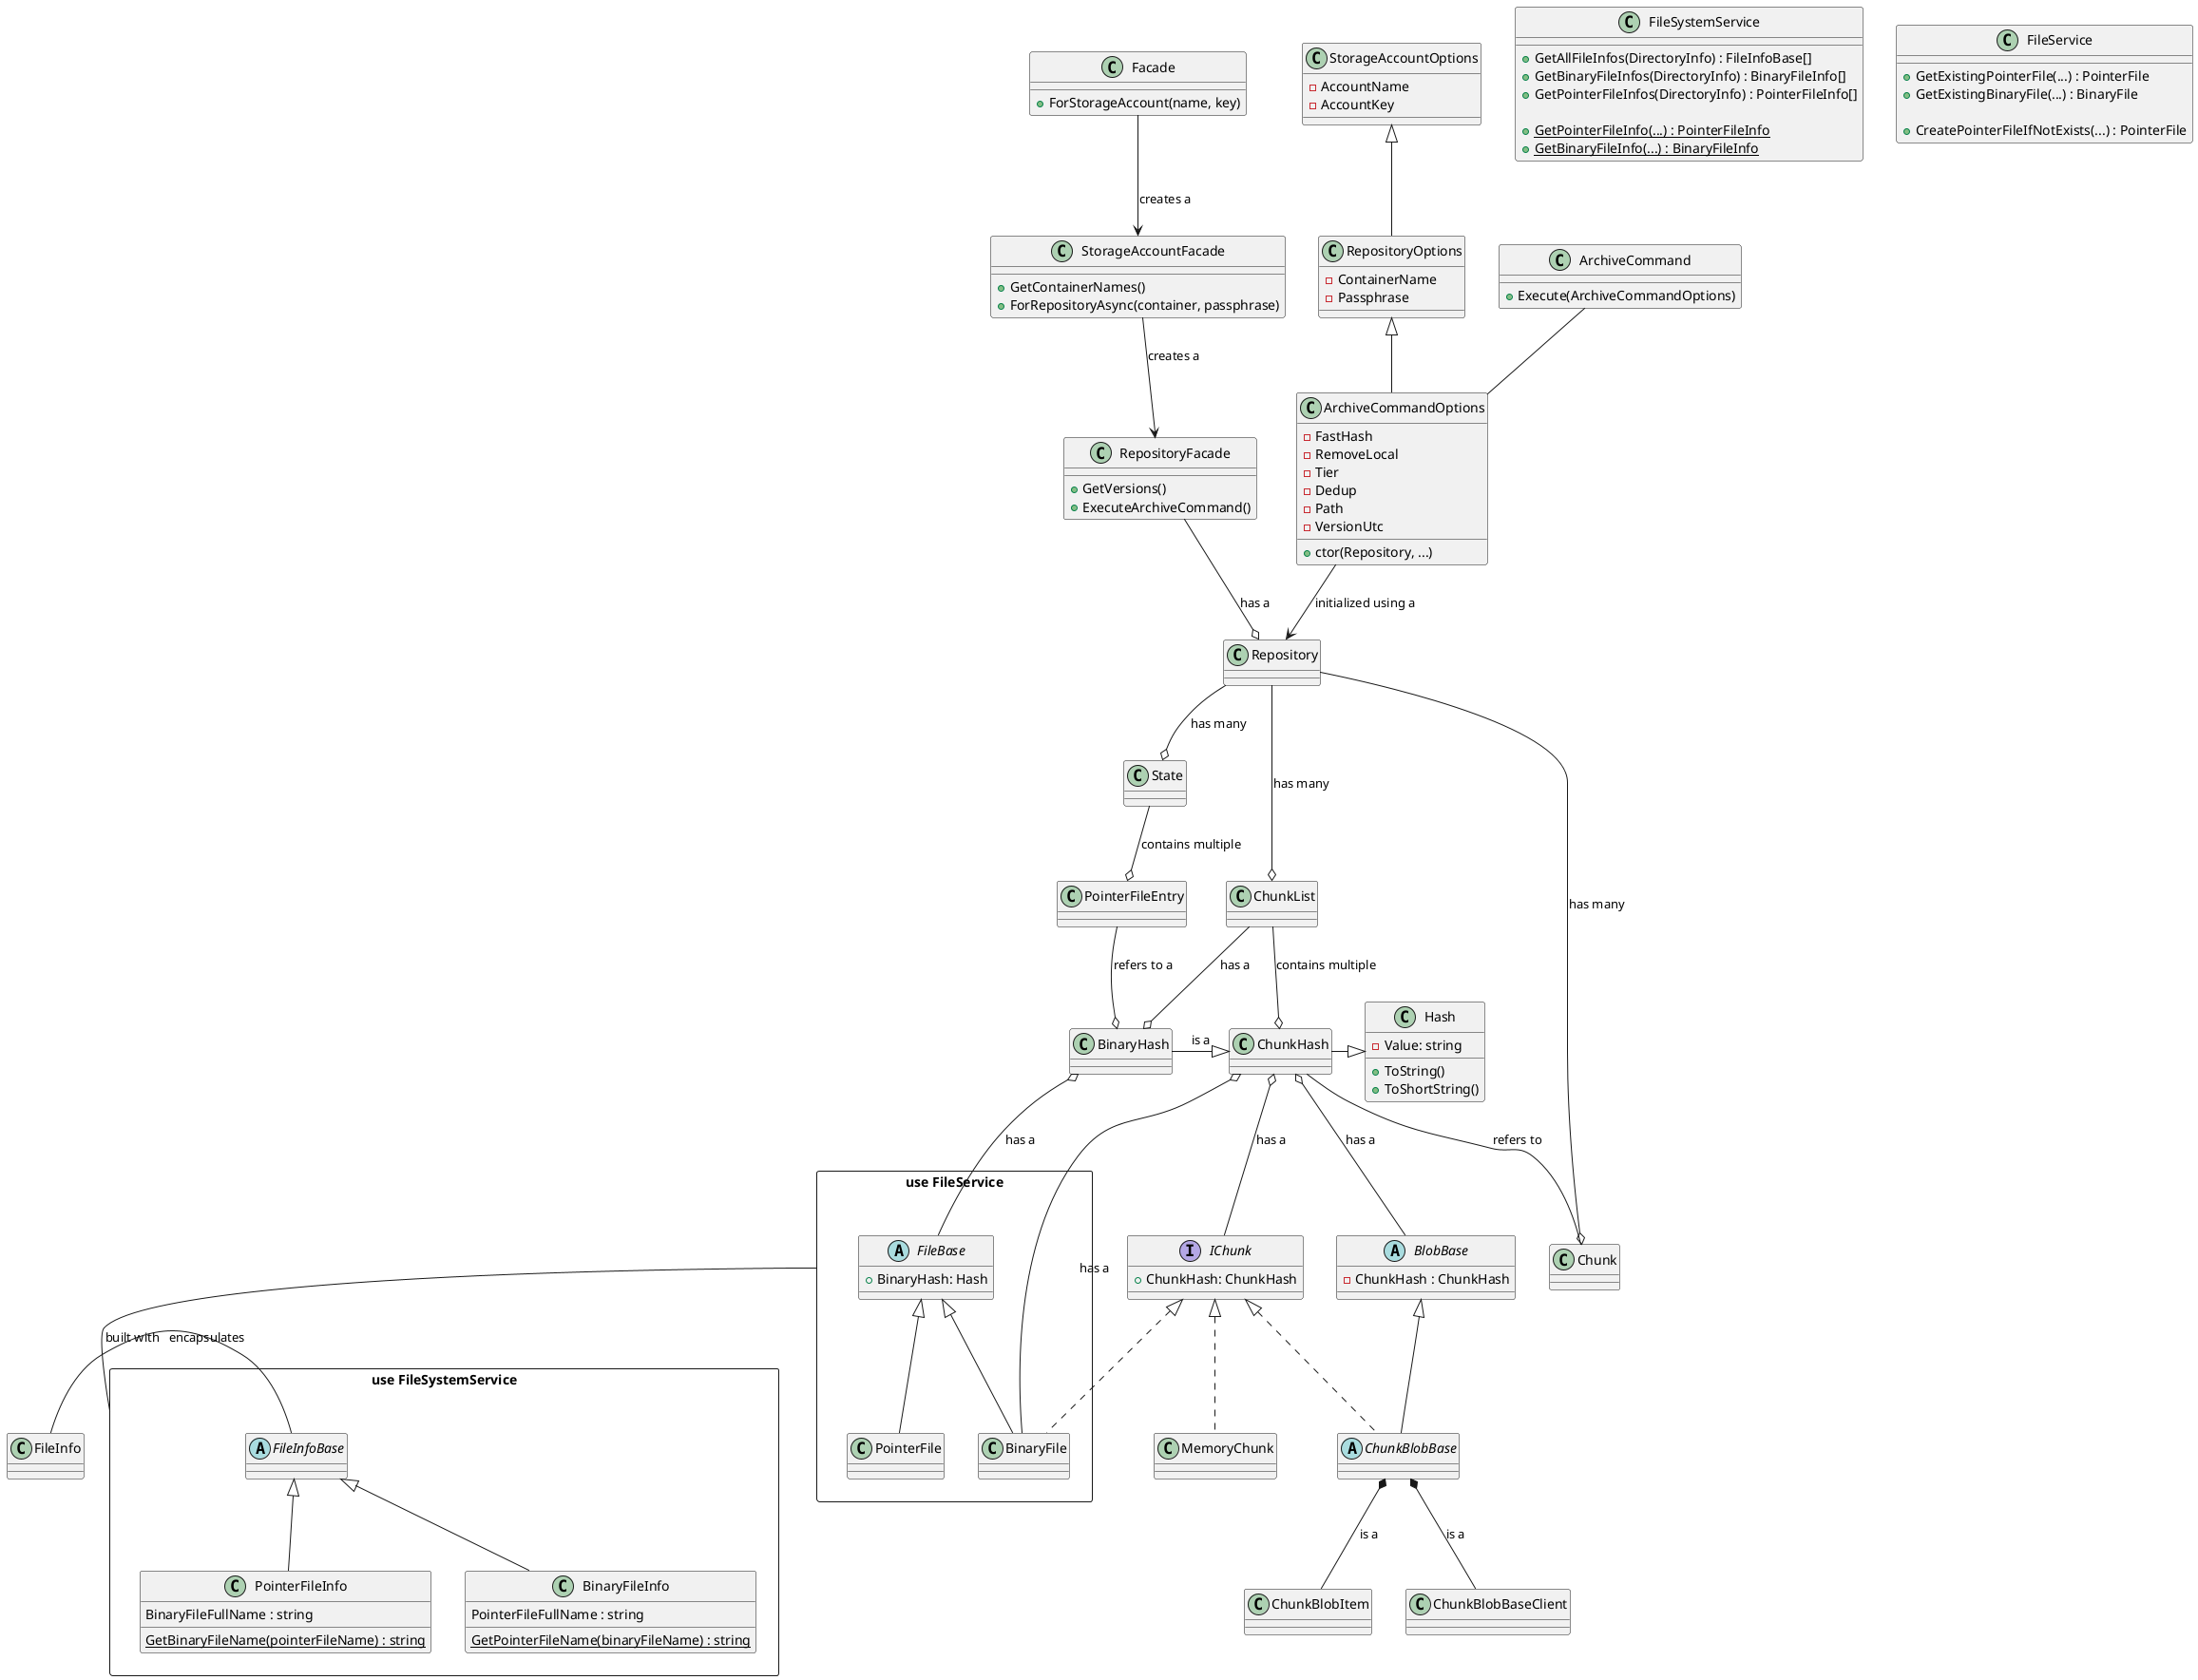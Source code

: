 @startuml

' --- MODELS

rectangle "use FileService" as FileServiceGroup {
    abstract class FileBase{
        +BinaryHash: Hash
    }
    class PointerFile
    class BinaryFile
}

interface IChunk{
    +ChunkHash: ChunkHash
}
class MemoryChunk

class Hash {
 -Value: string
 +ToString()
 +ToShortString()
}
class ChunkHash
class BinaryHash

abstract class BlobBase {
 - ChunkHash : ChunkHash
}
abstract class ChunkBlobBase
class ChunkBlobItem
class ChunkBlobBaseClient

class FileInfo
rectangle "use FileSystemService" as FileSystemServiceGroup {
    abstract class FileInfoBase
    class PointerFileInfo {
        BinaryFileFullName : string
        {static} GetBinaryFileName(pointerFileName) : string
    }
    class BinaryFileInfo {
        PointerFileFullName : string
        {static} GetPointerFileName(binaryFileName) : string
    }
}

class FileSystemService {
    + GetAllFileInfos(DirectoryInfo) : FileInfoBase[]
    + GetBinaryFileInfos(DirectoryInfo) : BinaryFileInfo[]
    + GetPointerFileInfos(DirectoryInfo) : PointerFileInfo[]

    + {static} GetPointerFileInfo(...) : PointerFileInfo
    + {static} GetBinaryFileInfo(...) : BinaryFileInfo
}

class FileService {
    + GetExistingPointerFile(...) : PointerFile
    + GetExistingBinaryFile(...) : BinaryFile

    + CreatePointerFileIfNotExists(...) : PointerFile
}


' --- OPERATIONS 
class Facade {
 + ForStorageAccount(name, key)
}

class StorageAccountFacade {
 + GetContainerNames()
 + ForRepositoryAsync(container, passphrase)
}

class RepositoryFacade {
 + GetVersions()
 + ExecuteArchiveCommand()
}

class Repository

class StorageAccountOptions {
 - AccountName
 - AccountKey
}

class RepositoryOptions {
 - ContainerName
 - Passphrase
}

class ArchiveCommandOptions {
 - FastHash
 - RemoveLocal
 - Tier
 - Dedup
 - Path
 - VersionUtc
 + ctor(Repository, ...)
}

class ArchiveCommand {
 + Execute(ArchiveCommandOptions)
}


' --- MODELS RELATIONSHIPS
Repository --o ChunkList : "has many"
Repository --o Chunk : "has many"
Repository --o State : "has many"

ChunkList --o ChunkHash : "contains multiple"
ChunkHash -- Chunk : "refers to"

State --o PointerFileEntry : "contains multiple"

PointerFileEntry --o BinaryHash : "refers to a"

ChunkList --o BinaryHash : "has a"

FileBase -u-o BinaryHash : "has a"

BinaryFile --o ChunkHash : "has a"


FileBase <|-- PointerFile

FileBase <|-- BinaryFile
BinaryFile..u|>IChunk

IChunk <|.. MemoryChunk

ChunkBlobBase -u-|> BlobBase
ChunkBlobBase .u.|> IChunk
ChunkBlobItem -u-* ChunkBlobBase : "is a"
ChunkBlobBaseClient -u-* ChunkBlobBase : "is a"

ChunkHash -r-|> Hash
BinaryHash -r-|> ChunkHash : "is a"

IChunk -u-o ChunkHash : "has a"
BlobBase -u-o ChunkHash : "has a"


FileInfoBase<|-- PointerFileInfo
FileInfoBase<|-- BinaryFileInfo

' --- OPERATIONS RELATIONSHIPS
Facade --> StorageAccountFacade : "creates a"
StorageAccountFacade --> RepositoryFacade : "creates a"
RepositoryFacade --o Repository : "has a"

RepositoryOptions -u-|> StorageAccountOptions
ArchiveCommandOptions -u-|> RepositoryOptions 
ArchiveCommandOptions --> Repository : "initialized using a"

ArchiveCommand -- ArchiveCommandOptions

FileSystemServiceGroup -u- FileServiceGroup : "built with"

FileInfoBase -l- FileInfo : "encapsulates"
@enduml